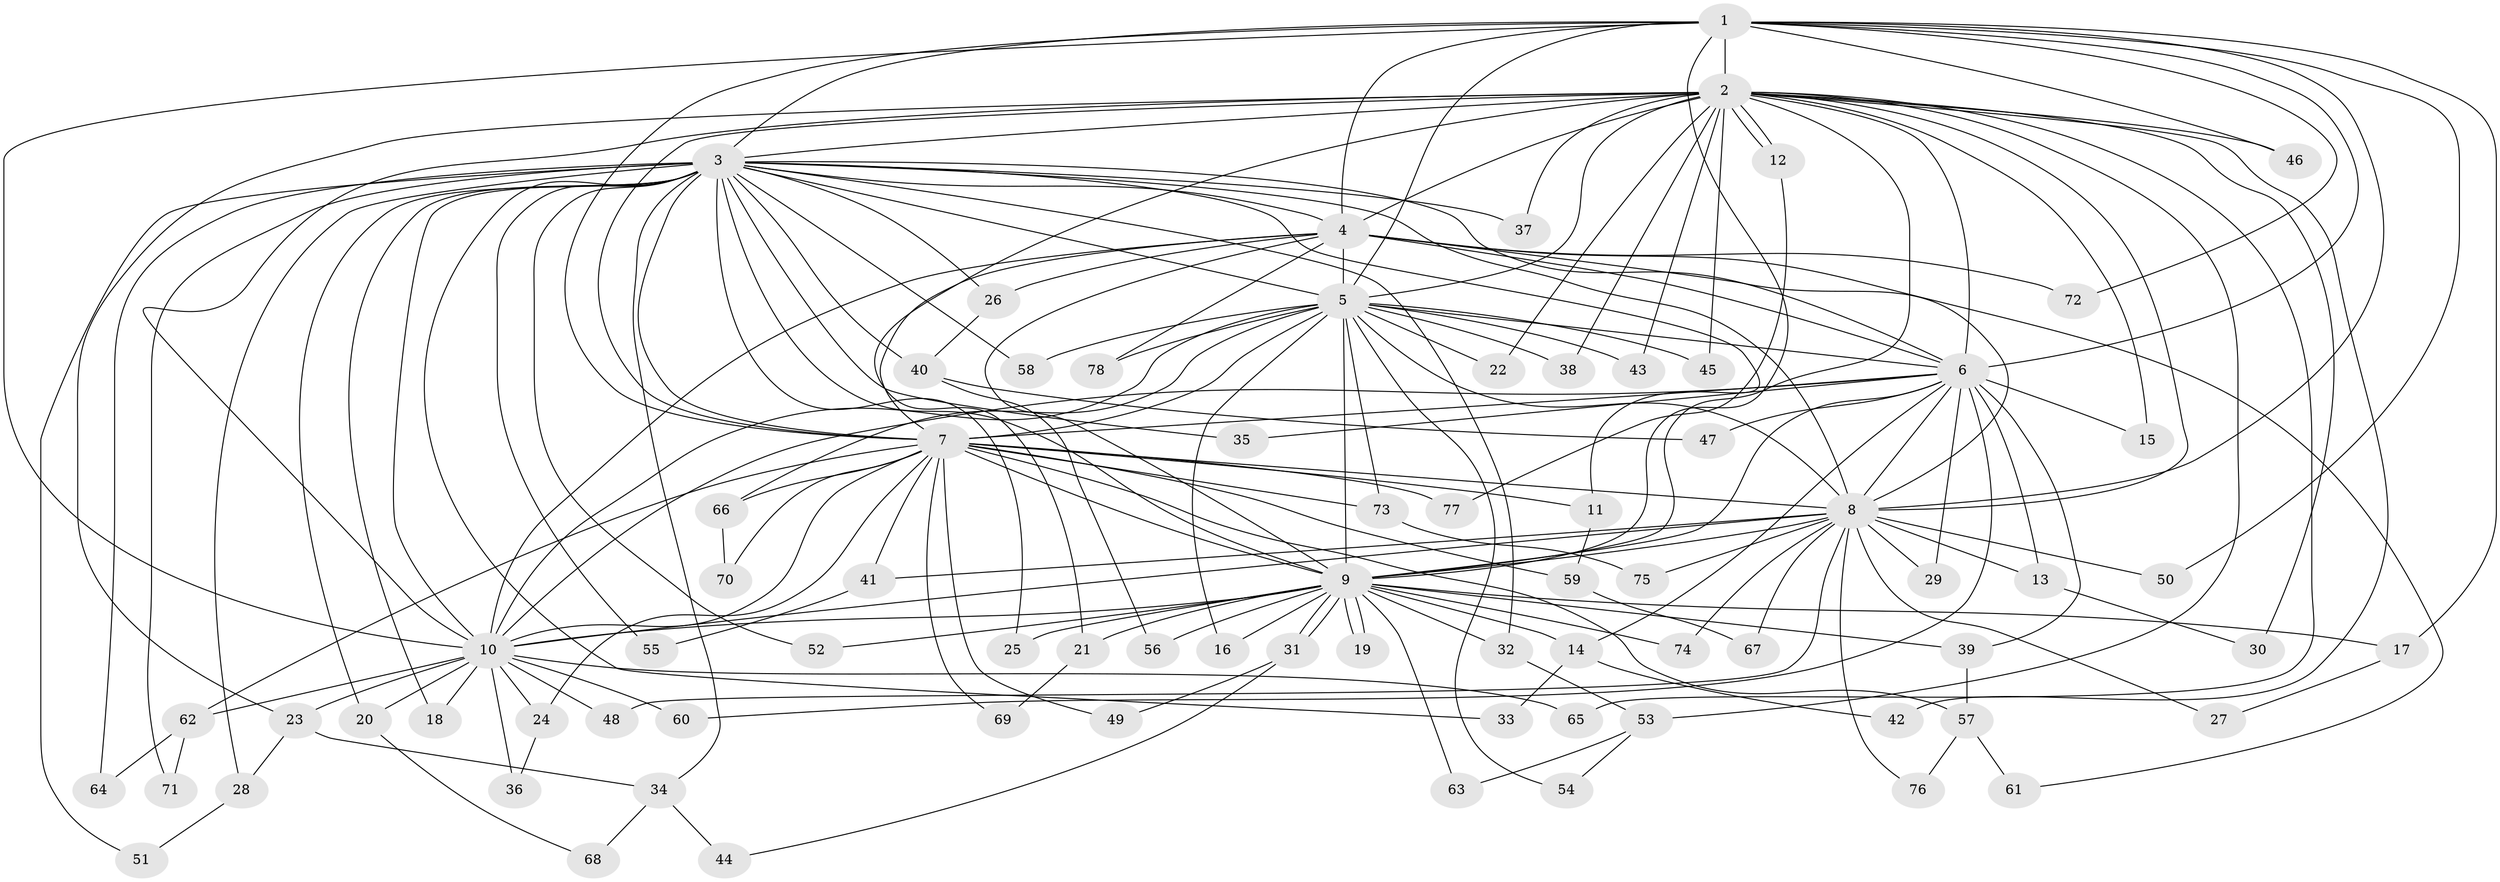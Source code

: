 // coarse degree distribution, {14: 0.02127659574468085, 18: 0.02127659574468085, 20: 0.0425531914893617, 15: 0.02127659574468085, 1: 0.02127659574468085, 2: 0.44680851063829785, 3: 0.23404255319148937, 6: 0.02127659574468085, 21: 0.02127659574468085, 4: 0.0851063829787234, 16: 0.0425531914893617, 10: 0.02127659574468085}
// Generated by graph-tools (version 1.1) at 2025/36/03/04/25 23:36:14]
// undirected, 78 vertices, 181 edges
graph export_dot {
  node [color=gray90,style=filled];
  1;
  2;
  3;
  4;
  5;
  6;
  7;
  8;
  9;
  10;
  11;
  12;
  13;
  14;
  15;
  16;
  17;
  18;
  19;
  20;
  21;
  22;
  23;
  24;
  25;
  26;
  27;
  28;
  29;
  30;
  31;
  32;
  33;
  34;
  35;
  36;
  37;
  38;
  39;
  40;
  41;
  42;
  43;
  44;
  45;
  46;
  47;
  48;
  49;
  50;
  51;
  52;
  53;
  54;
  55;
  56;
  57;
  58;
  59;
  60;
  61;
  62;
  63;
  64;
  65;
  66;
  67;
  68;
  69;
  70;
  71;
  72;
  73;
  74;
  75;
  76;
  77;
  78;
  1 -- 2;
  1 -- 3;
  1 -- 4;
  1 -- 5;
  1 -- 6;
  1 -- 7;
  1 -- 8;
  1 -- 9;
  1 -- 10;
  1 -- 17;
  1 -- 46;
  1 -- 50;
  1 -- 72;
  2 -- 3;
  2 -- 4;
  2 -- 5;
  2 -- 6;
  2 -- 7;
  2 -- 8;
  2 -- 9;
  2 -- 10;
  2 -- 12;
  2 -- 12;
  2 -- 15;
  2 -- 21;
  2 -- 22;
  2 -- 23;
  2 -- 30;
  2 -- 37;
  2 -- 38;
  2 -- 42;
  2 -- 43;
  2 -- 45;
  2 -- 46;
  2 -- 53;
  2 -- 65;
  3 -- 4;
  3 -- 5;
  3 -- 6;
  3 -- 7;
  3 -- 8;
  3 -- 9;
  3 -- 10;
  3 -- 11;
  3 -- 18;
  3 -- 20;
  3 -- 25;
  3 -- 26;
  3 -- 28;
  3 -- 32;
  3 -- 33;
  3 -- 34;
  3 -- 35;
  3 -- 37;
  3 -- 40;
  3 -- 51;
  3 -- 52;
  3 -- 55;
  3 -- 58;
  3 -- 64;
  3 -- 71;
  4 -- 5;
  4 -- 6;
  4 -- 7;
  4 -- 8;
  4 -- 9;
  4 -- 10;
  4 -- 26;
  4 -- 61;
  4 -- 72;
  4 -- 78;
  5 -- 6;
  5 -- 7;
  5 -- 8;
  5 -- 9;
  5 -- 10;
  5 -- 16;
  5 -- 22;
  5 -- 38;
  5 -- 43;
  5 -- 45;
  5 -- 54;
  5 -- 58;
  5 -- 66;
  5 -- 73;
  5 -- 78;
  6 -- 7;
  6 -- 8;
  6 -- 9;
  6 -- 10;
  6 -- 13;
  6 -- 14;
  6 -- 15;
  6 -- 29;
  6 -- 35;
  6 -- 39;
  6 -- 47;
  6 -- 60;
  7 -- 8;
  7 -- 9;
  7 -- 10;
  7 -- 11;
  7 -- 24;
  7 -- 41;
  7 -- 49;
  7 -- 57;
  7 -- 59;
  7 -- 62;
  7 -- 66;
  7 -- 69;
  7 -- 70;
  7 -- 73;
  7 -- 77;
  8 -- 9;
  8 -- 10;
  8 -- 13;
  8 -- 27;
  8 -- 29;
  8 -- 41;
  8 -- 48;
  8 -- 50;
  8 -- 67;
  8 -- 74;
  8 -- 75;
  8 -- 76;
  9 -- 10;
  9 -- 14;
  9 -- 16;
  9 -- 17;
  9 -- 19;
  9 -- 19;
  9 -- 21;
  9 -- 25;
  9 -- 31;
  9 -- 31;
  9 -- 32;
  9 -- 39;
  9 -- 52;
  9 -- 56;
  9 -- 63;
  9 -- 74;
  10 -- 18;
  10 -- 20;
  10 -- 23;
  10 -- 24;
  10 -- 36;
  10 -- 48;
  10 -- 60;
  10 -- 62;
  10 -- 65;
  11 -- 59;
  12 -- 77;
  13 -- 30;
  14 -- 33;
  14 -- 42;
  17 -- 27;
  20 -- 68;
  21 -- 69;
  23 -- 28;
  23 -- 34;
  24 -- 36;
  26 -- 40;
  28 -- 51;
  31 -- 44;
  31 -- 49;
  32 -- 53;
  34 -- 44;
  34 -- 68;
  39 -- 57;
  40 -- 47;
  40 -- 56;
  41 -- 55;
  53 -- 54;
  53 -- 63;
  57 -- 61;
  57 -- 76;
  59 -- 67;
  62 -- 64;
  62 -- 71;
  66 -- 70;
  73 -- 75;
}
